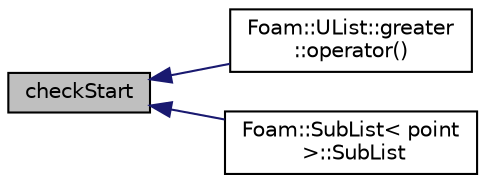 digraph "checkStart"
{
  bgcolor="transparent";
  edge [fontname="Helvetica",fontsize="10",labelfontname="Helvetica",labelfontsize="10"];
  node [fontname="Helvetica",fontsize="10",shape=record];
  rankdir="LR";
  Node1411 [label="checkStart",height=0.2,width=0.4,color="black", fillcolor="grey75", style="filled", fontcolor="black"];
  Node1411 -> Node1412 [dir="back",color="midnightblue",fontsize="10",style="solid",fontname="Helvetica"];
  Node1412 [label="Foam::UList::greater\l::operator()",height=0.2,width=0.4,color="black",URL="$a27097.html#a49202d8cfd6e19f3d43c028252050ed7"];
  Node1411 -> Node1413 [dir="back",color="midnightblue",fontsize="10",style="solid",fontname="Helvetica"];
  Node1413 [label="Foam::SubList\< point\l \>::SubList",height=0.2,width=0.4,color="black",URL="$a27089.html#ad098265ac1af4430ad4d47b0f443be87",tooltip="Construct from UList, sub-list size and start index. "];
}
